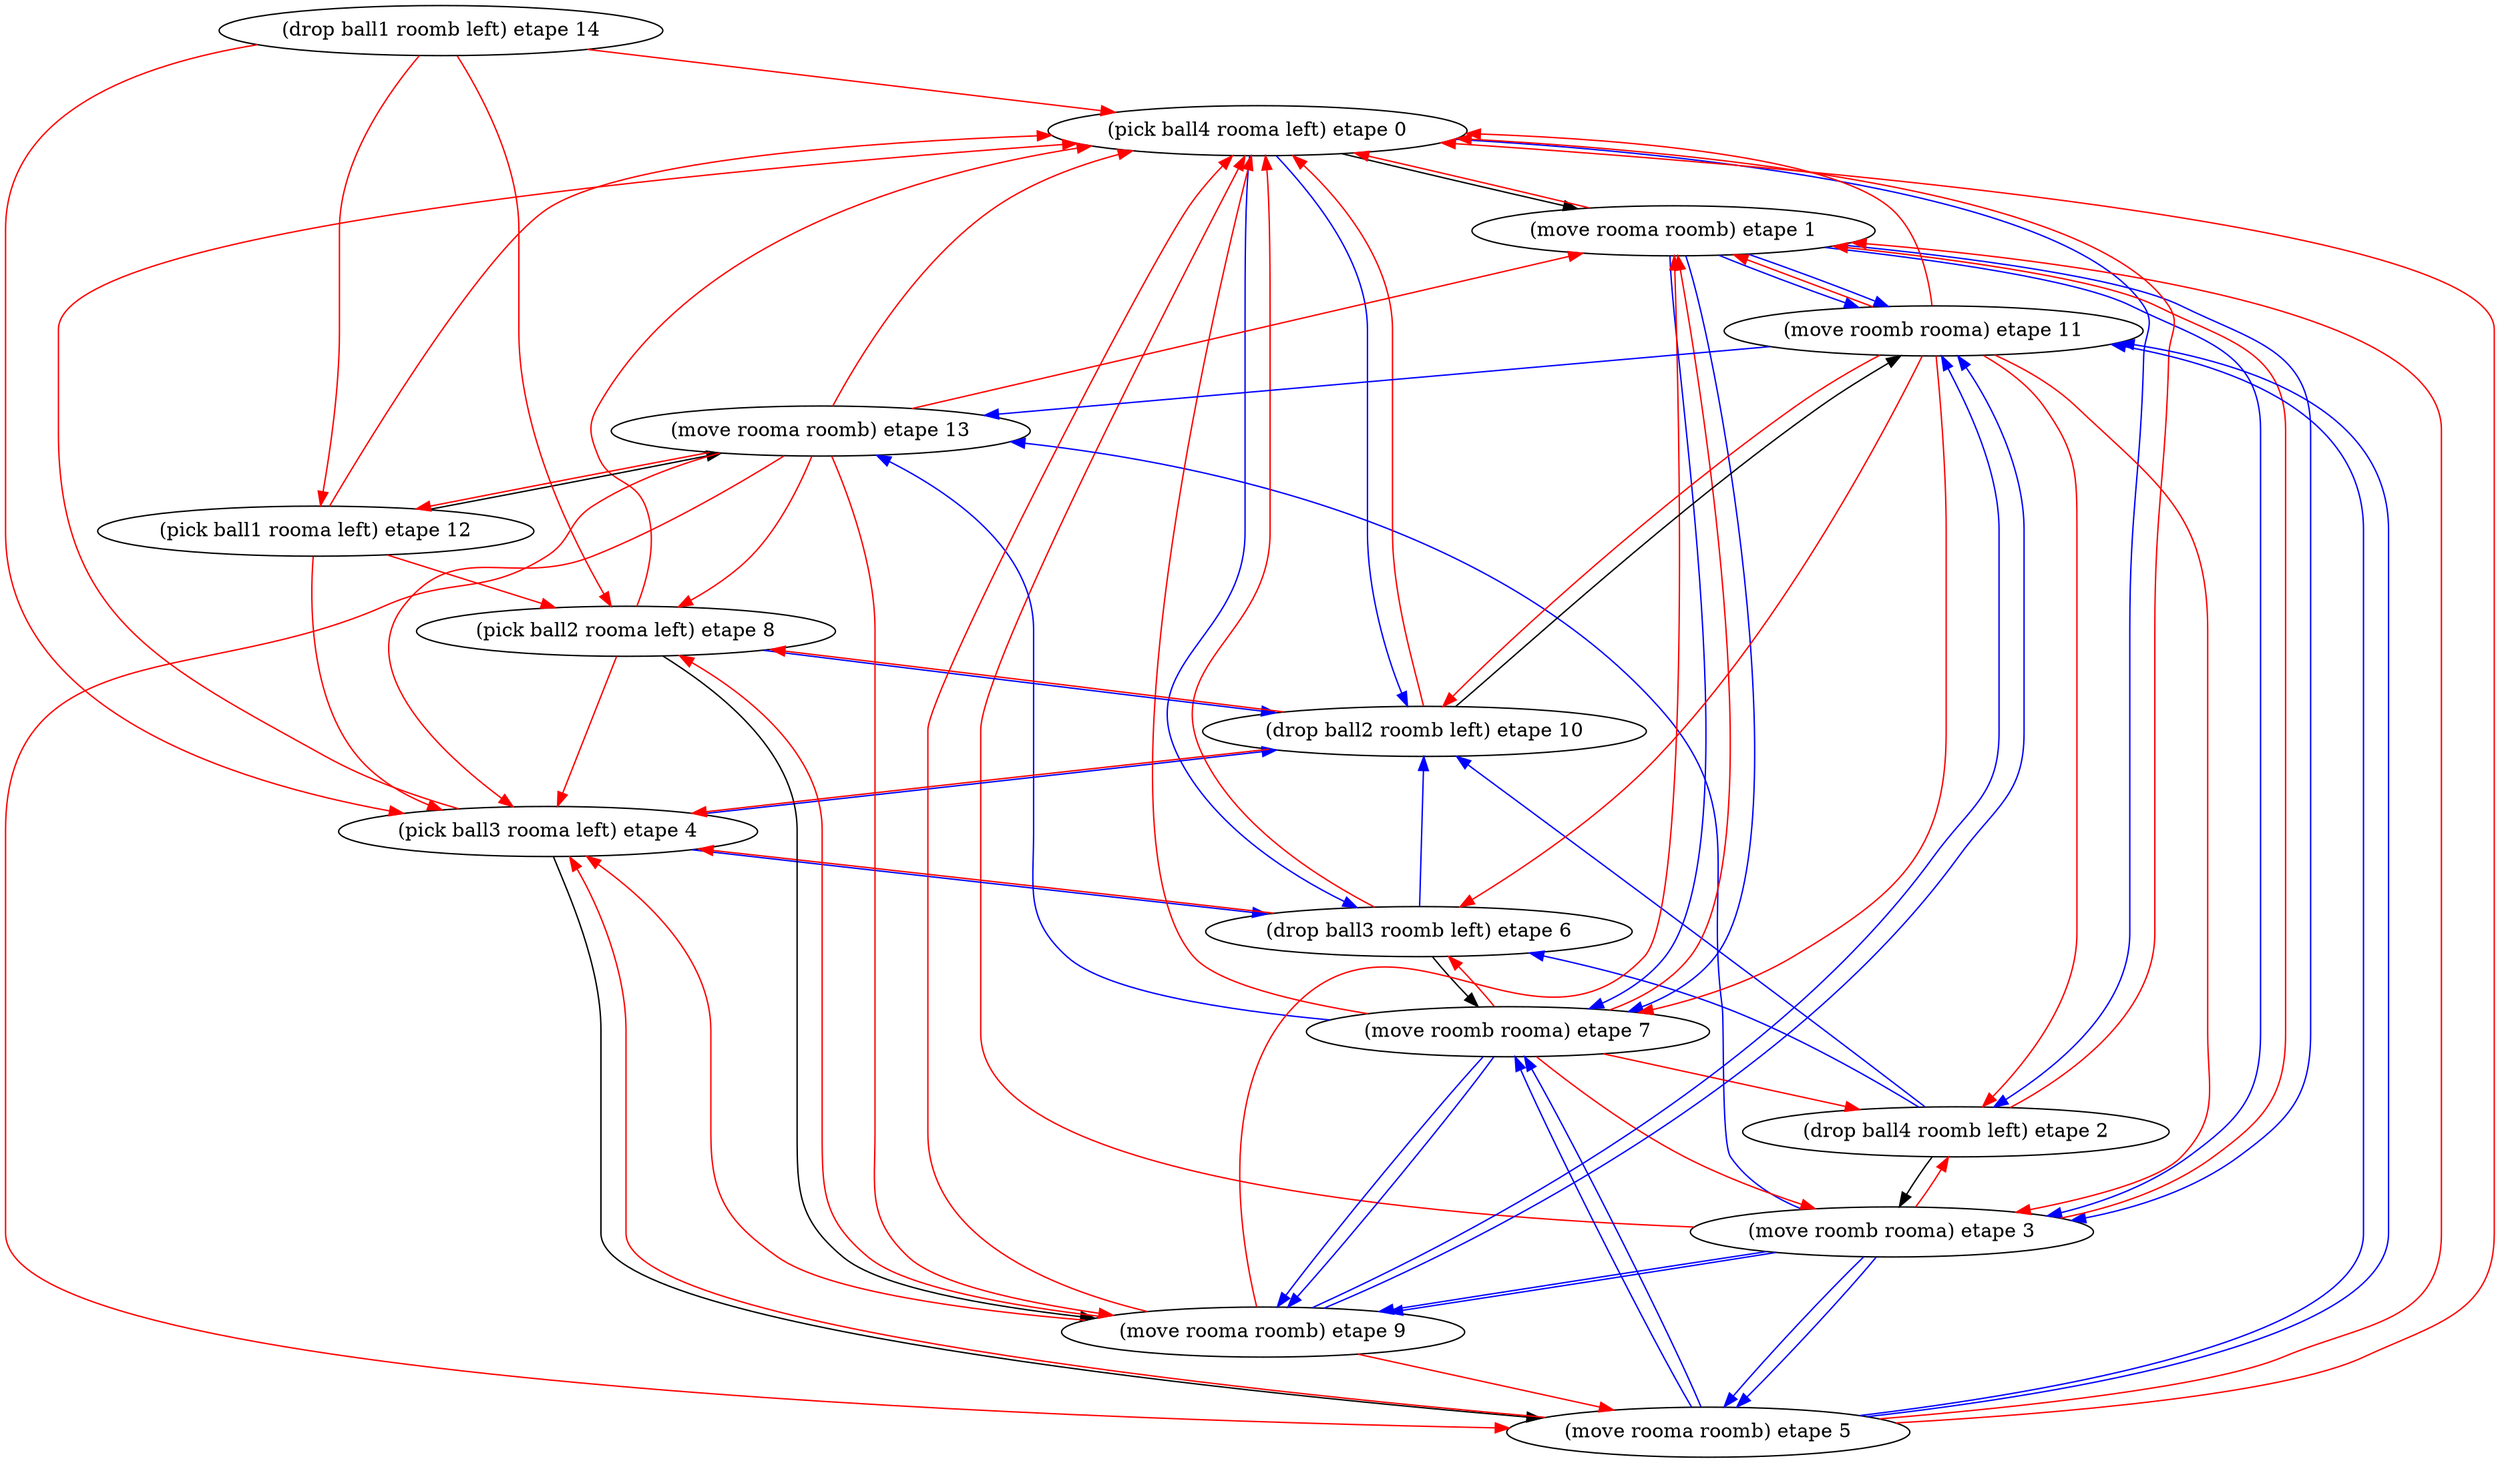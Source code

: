 digraph D { 
"(pick ball4 rooma left) etape 0" -> "(move rooma roomb) etape 1";
"(drop ball4 roomb left) etape 2" -> "(move roomb rooma) etape 3";
"(pick ball3 rooma left) etape 4" -> "(move rooma roomb) etape 5";
"(drop ball3 roomb left) etape 6" -> "(move roomb rooma) etape 7";
"(pick ball2 rooma left) etape 8" -> "(move rooma roomb) etape 9";
"(drop ball2 roomb left) etape 10" -> "(move roomb rooma) etape 11";
"(pick ball1 rooma left) etape 12" -> "(move rooma roomb) etape 13";
edge [color=red];
"(move rooma roomb) etape 1" -> "(pick ball4 rooma left) etape 0";
edge [color=red];
"(drop ball4 roomb left) etape 2" -> "(pick ball4 rooma left) etape 0";
edge [color=red];
"(move roomb rooma) etape 3" -> "(pick ball4 rooma left) etape 0";
edge [color=red];
"(pick ball3 rooma left) etape 4" -> "(pick ball4 rooma left) etape 0";
edge [color=red];
"(move rooma roomb) etape 5" -> "(pick ball4 rooma left) etape 0";
edge [color=red];
"(drop ball3 roomb left) etape 6" -> "(pick ball4 rooma left) etape 0";
edge [color=red];
"(move roomb rooma) etape 7" -> "(pick ball4 rooma left) etape 0";
edge [color=red];
"(pick ball2 rooma left) etape 8" -> "(pick ball4 rooma left) etape 0";
edge [color=red];
"(move rooma roomb) etape 9" -> "(pick ball4 rooma left) etape 0";
edge [color=red];
"(drop ball2 roomb left) etape 10" -> "(pick ball4 rooma left) etape 0";
edge [color=red];
"(move roomb rooma) etape 11" -> "(pick ball4 rooma left) etape 0";
edge [color=red];
"(pick ball1 rooma left) etape 12" -> "(pick ball4 rooma left) etape 0";
edge [color=red];
"(move rooma roomb) etape 13" -> "(pick ball4 rooma left) etape 0";
edge [color=red];
"(drop ball1 roomb left) etape 14" -> "(pick ball4 rooma left) etape 0";
edge [color=red];
"(move roomb rooma) etape 3" -> "(move rooma roomb) etape 1";
edge [color=red];
"(move rooma roomb) etape 5" -> "(move rooma roomb) etape 1";
edge [color=red];
"(move roomb rooma) etape 7" -> "(move rooma roomb) etape 1";
edge [color=red];
"(move rooma roomb) etape 9" -> "(move rooma roomb) etape 1";
edge [color=red];
"(move roomb rooma) etape 11" -> "(move rooma roomb) etape 1";
edge [color=red];
"(move rooma roomb) etape 13" -> "(move rooma roomb) etape 1";
edge [color=red];
"(move roomb rooma) etape 3" -> "(drop ball4 roomb left) etape 2";
edge [color=red];
"(move roomb rooma) etape 7" -> "(drop ball4 roomb left) etape 2";
edge [color=red];
"(move roomb rooma) etape 11" -> "(drop ball4 roomb left) etape 2";
edge [color=red];
"(move roomb rooma) etape 7" -> "(move roomb rooma) etape 3";
edge [color=red];
"(move roomb rooma) etape 11" -> "(move roomb rooma) etape 3";
edge [color=blue];
"(pick ball4 rooma left) etape 0" -> "(drop ball4 roomb left) etape 2";
edge [color=blue];
"(move rooma roomb) etape 1" -> "(move roomb rooma) etape 3";
edge [color=red];
"(move rooma roomb) etape 5" -> "(pick ball3 rooma left) etape 4";
edge [color=red];
"(drop ball3 roomb left) etape 6" -> "(pick ball3 rooma left) etape 4";
edge [color=red];
"(pick ball2 rooma left) etape 8" -> "(pick ball3 rooma left) etape 4";
edge [color=red];
"(move rooma roomb) etape 9" -> "(pick ball3 rooma left) etape 4";
edge [color=red];
"(drop ball2 roomb left) etape 10" -> "(pick ball3 rooma left) etape 4";
edge [color=red];
"(pick ball1 rooma left) etape 12" -> "(pick ball3 rooma left) etape 4";
edge [color=red];
"(move rooma roomb) etape 13" -> "(pick ball3 rooma left) etape 4";
edge [color=red];
"(drop ball1 roomb left) etape 14" -> "(pick ball3 rooma left) etape 4";
edge [color=blue];
"(move rooma roomb) etape 1" -> "(move roomb rooma) etape 3";
edge [color=red];
"(move rooma roomb) etape 9" -> "(move rooma roomb) etape 5";
edge [color=red];
"(move rooma roomb) etape 13" -> "(move rooma roomb) etape 5";
edge [color=blue];
"(move roomb rooma) etape 3" -> "(move rooma roomb) etape 5";
edge [color=red];
"(move roomb rooma) etape 7" -> "(drop ball3 roomb left) etape 6";
edge [color=red];
"(move roomb rooma) etape 11" -> "(drop ball3 roomb left) etape 6";
edge [color=blue];
"(move roomb rooma) etape 3" -> "(move rooma roomb) etape 5";
edge [color=red];
"(move roomb rooma) etape 11" -> "(move roomb rooma) etape 7";
edge [color=blue];
"(pick ball4 rooma left) etape 0" -> "(drop ball3 roomb left) etape 6";
edge [color=blue];
"(move rooma roomb) etape 1" -> "(move roomb rooma) etape 7";
edge [color=blue];
"(drop ball4 roomb left) etape 2" -> "(drop ball3 roomb left) etape 6";
edge [color=blue];
"(pick ball3 rooma left) etape 4" -> "(drop ball3 roomb left) etape 6";
edge [color=blue];
"(move rooma roomb) etape 5" -> "(move roomb rooma) etape 7";
edge [color=red];
"(move rooma roomb) etape 9" -> "(pick ball2 rooma left) etape 8";
edge [color=red];
"(drop ball2 roomb left) etape 10" -> "(pick ball2 rooma left) etape 8";
edge [color=red];
"(pick ball1 rooma left) etape 12" -> "(pick ball2 rooma left) etape 8";
edge [color=red];
"(move rooma roomb) etape 13" -> "(pick ball2 rooma left) etape 8";
edge [color=red];
"(drop ball1 roomb left) etape 14" -> "(pick ball2 rooma left) etape 8";
edge [color=blue];
"(move rooma roomb) etape 1" -> "(move roomb rooma) etape 7";
edge [color=blue];
"(move rooma roomb) etape 5" -> "(move roomb rooma) etape 7";
edge [color=red];
"(move rooma roomb) etape 13" -> "(move rooma roomb) etape 9";
edge [color=blue];
"(move roomb rooma) etape 3" -> "(move rooma roomb) etape 9";
edge [color=blue];
"(move roomb rooma) etape 7" -> "(move rooma roomb) etape 9";
edge [color=red];
"(move roomb rooma) etape 11" -> "(drop ball2 roomb left) etape 10";
edge [color=blue];
"(move roomb rooma) etape 3" -> "(move rooma roomb) etape 9";
edge [color=blue];
"(move roomb rooma) etape 7" -> "(move rooma roomb) etape 9";
edge [color=blue];
"(pick ball4 rooma left) etape 0" -> "(drop ball2 roomb left) etape 10";
edge [color=blue];
"(move rooma roomb) etape 1" -> "(move roomb rooma) etape 11";
edge [color=blue];
"(drop ball4 roomb left) etape 2" -> "(drop ball2 roomb left) etape 10";
edge [color=blue];
"(pick ball3 rooma left) etape 4" -> "(drop ball2 roomb left) etape 10";
edge [color=blue];
"(move rooma roomb) etape 5" -> "(move roomb rooma) etape 11";
edge [color=blue];
"(drop ball3 roomb left) etape 6" -> "(drop ball2 roomb left) etape 10";
edge [color=blue];
"(pick ball2 rooma left) etape 8" -> "(drop ball2 roomb left) etape 10";
edge [color=blue];
"(move rooma roomb) etape 9" -> "(move roomb rooma) etape 11";
edge [color=red];
"(move rooma roomb) etape 13" -> "(pick ball1 rooma left) etape 12";
edge [color=red];
"(drop ball1 roomb left) etape 14" -> "(pick ball1 rooma left) etape 12";
edge [color=blue];
"(move rooma roomb) etape 1" -> "(move roomb rooma) etape 11";
edge [color=blue];
"(move rooma roomb) etape 5" -> "(move roomb rooma) etape 11";
edge [color=blue];
"(move rooma roomb) etape 9" -> "(move roomb rooma) etape 11";
edge [color=blue];
"(move roomb rooma) etape 3" -> "(move rooma roomb) etape 13";
edge [color=blue];
"(move roomb rooma) etape 7" -> "(move rooma roomb) etape 13";
edge [color=blue];
"(move roomb rooma) etape 11" -> "(move rooma roomb) etape 13";
edge [color=red];
} 